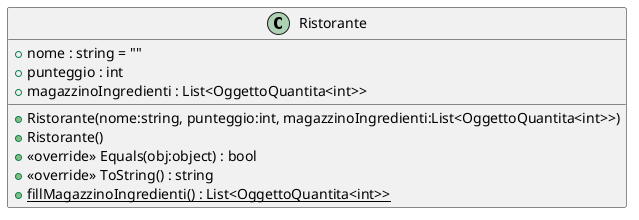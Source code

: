 @startuml
class Ristorante {
    + nome : string = ""
    + punteggio : int
    + magazzinoIngredienti : List<OggettoQuantita<int>>
    + Ristorante(nome:string, punteggio:int, magazzinoIngredienti:List<OggettoQuantita<int>>)
    + Ristorante()
    + <<override>> Equals(obj:object) : bool
    + <<override>> ToString() : string
    + {static} fillMagazzinoIngredienti() : List<OggettoQuantita<int>>
}
@enduml
